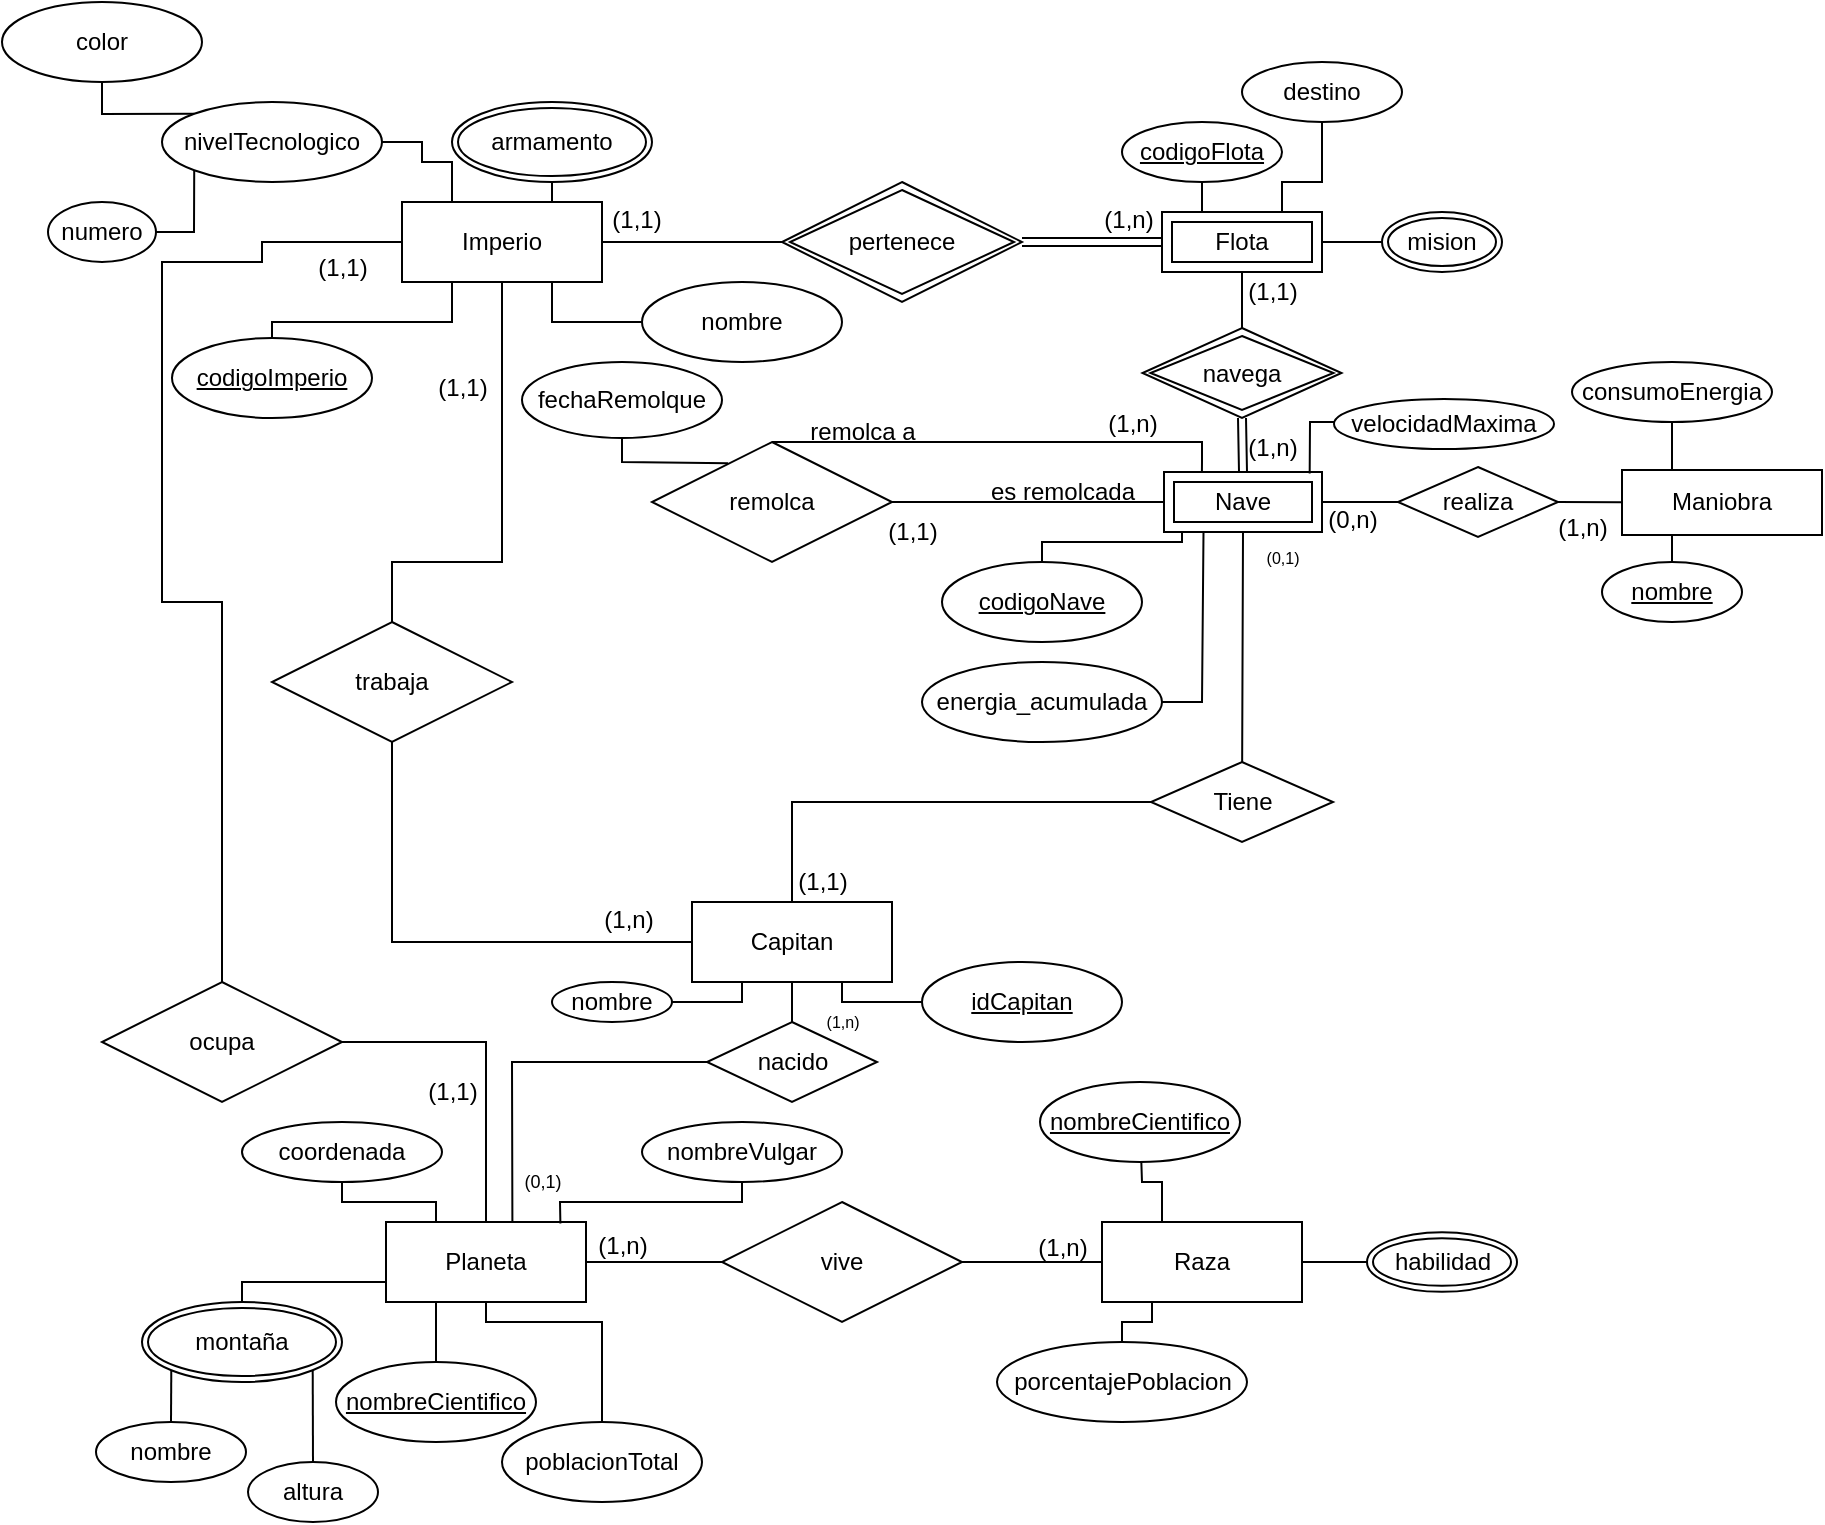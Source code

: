 <mxfile version="24.1.0" type="github">
  <diagram id="R2lEEEUBdFMjLlhIrx00" name="Page-1">
    <mxGraphModel dx="1648" dy="409" grid="1" gridSize="10" guides="1" tooltips="1" connect="1" arrows="1" fold="1" page="1" pageScale="1" pageWidth="850" pageHeight="1100" math="0" shadow="0" extFonts="Permanent Marker^https://fonts.googleapis.com/css?family=Permanent+Marker">
      <root>
        <mxCell id="0" />
        <mxCell id="1" parent="0" />
        <mxCell id="gi4ZsK4OsF2OfESMto85-1" value="Imperio" style="whiteSpace=wrap;html=1;align=center;" parent="1" vertex="1">
          <mxGeometry x="90" y="180" width="100" height="40" as="geometry" />
        </mxCell>
        <mxCell id="gi4ZsK4OsF2OfESMto85-2" value="" style="endArrow=none;html=1;rounded=0;exitX=0.25;exitY=1;exitDx=0;exitDy=0;entryX=0.5;entryY=0;entryDx=0;entryDy=0;" parent="1" source="gi4ZsK4OsF2OfESMto85-1" target="gi4ZsK4OsF2OfESMto85-3" edge="1">
          <mxGeometry relative="1" as="geometry">
            <mxPoint x="170" y="310" as="sourcePoint" />
            <mxPoint x="115" y="270" as="targetPoint" />
            <Array as="points">
              <mxPoint x="115" y="240" />
              <mxPoint x="70" y="240" />
              <mxPoint x="25" y="240" />
            </Array>
          </mxGeometry>
        </mxCell>
        <mxCell id="gi4ZsK4OsF2OfESMto85-3" value="codigoImperio" style="ellipse;whiteSpace=wrap;html=1;align=center;fontStyle=4;" parent="1" vertex="1">
          <mxGeometry x="-25" y="248" width="100" height="40" as="geometry" />
        </mxCell>
        <mxCell id="gi4ZsK4OsF2OfESMto85-6" value="" style="endArrow=none;html=1;rounded=0;exitX=0.75;exitY=1;exitDx=0;exitDy=0;entryX=0;entryY=0.5;entryDx=0;entryDy=0;" parent="1" source="gi4ZsK4OsF2OfESMto85-1" target="gi4ZsK4OsF2OfESMto85-7" edge="1">
          <mxGeometry relative="1" as="geometry">
            <mxPoint x="170" y="310" as="sourcePoint" />
            <mxPoint x="180" y="310" as="targetPoint" />
            <Array as="points">
              <mxPoint x="165" y="240" />
              <mxPoint x="180" y="240" />
            </Array>
          </mxGeometry>
        </mxCell>
        <mxCell id="gi4ZsK4OsF2OfESMto85-7" value="nombre" style="ellipse;whiteSpace=wrap;html=1;align=center;" parent="1" vertex="1">
          <mxGeometry x="210" y="220" width="100" height="40" as="geometry" />
        </mxCell>
        <mxCell id="gi4ZsK4OsF2OfESMto85-8" value="" style="endArrow=none;html=1;rounded=0;exitX=0.75;exitY=0;exitDx=0;exitDy=0;" parent="1" source="gi4ZsK4OsF2OfESMto85-1" target="gi4ZsK4OsF2OfESMto85-10" edge="1">
          <mxGeometry relative="1" as="geometry">
            <mxPoint x="170" y="310" as="sourcePoint" />
            <mxPoint x="165" y="170" as="targetPoint" />
          </mxGeometry>
        </mxCell>
        <mxCell id="gi4ZsK4OsF2OfESMto85-10" value="armamento" style="ellipse;shape=doubleEllipse;margin=3;whiteSpace=wrap;html=1;align=center;" parent="1" vertex="1">
          <mxGeometry x="115" y="130" width="100" height="40" as="geometry" />
        </mxCell>
        <mxCell id="gi4ZsK4OsF2OfESMto85-11" value="" style="endArrow=none;html=1;rounded=0;exitX=0.25;exitY=0;exitDx=0;exitDy=0;" parent="1" source="gi4ZsK4OsF2OfESMto85-1" target="gi4ZsK4OsF2OfESMto85-12" edge="1">
          <mxGeometry relative="1" as="geometry">
            <mxPoint x="170" y="310" as="sourcePoint" />
            <mxPoint x="60" y="150" as="targetPoint" />
            <Array as="points">
              <mxPoint x="115" y="160" />
              <mxPoint x="100" y="160" />
              <mxPoint x="100" y="150" />
            </Array>
          </mxGeometry>
        </mxCell>
        <mxCell id="gi4ZsK4OsF2OfESMto85-12" value="nivelTecnologico" style="ellipse;whiteSpace=wrap;html=1;align=center;" parent="1" vertex="1">
          <mxGeometry x="-30" y="130" width="110" height="40" as="geometry" />
        </mxCell>
        <mxCell id="gi4ZsK4OsF2OfESMto85-13" value="" style="endArrow=none;html=1;rounded=0;exitX=0;exitY=0;exitDx=0;exitDy=0;" parent="1" source="gi4ZsK4OsF2OfESMto85-12" target="gi4ZsK4OsF2OfESMto85-14" edge="1">
          <mxGeometry relative="1" as="geometry">
            <mxPoint x="20" y="140" as="sourcePoint" />
            <mxPoint x="-40" y="110" as="targetPoint" />
            <Array as="points">
              <mxPoint x="-60" y="136" />
            </Array>
          </mxGeometry>
        </mxCell>
        <mxCell id="gi4ZsK4OsF2OfESMto85-14" value="color" style="ellipse;whiteSpace=wrap;html=1;align=center;" parent="1" vertex="1">
          <mxGeometry x="-110" y="80" width="100" height="40" as="geometry" />
        </mxCell>
        <mxCell id="gi4ZsK4OsF2OfESMto85-15" value="" style="endArrow=none;html=1;rounded=0;exitX=0;exitY=1;exitDx=0;exitDy=0;" parent="1" source="gi4ZsK4OsF2OfESMto85-12" target="gi4ZsK4OsF2OfESMto85-16" edge="1">
          <mxGeometry relative="1" as="geometry">
            <mxPoint y="140" as="sourcePoint" />
            <mxPoint x="-14" y="200" as="targetPoint" />
            <Array as="points">
              <mxPoint x="-14" y="195" />
            </Array>
          </mxGeometry>
        </mxCell>
        <mxCell id="gi4ZsK4OsF2OfESMto85-16" value="numero" style="ellipse;whiteSpace=wrap;html=1;align=center;" parent="1" vertex="1">
          <mxGeometry x="-87" y="180" width="54" height="30" as="geometry" />
        </mxCell>
        <mxCell id="gi4ZsK4OsF2OfESMto85-17" value="" style="endArrow=none;html=1;rounded=0;exitX=1;exitY=0.5;exitDx=0;exitDy=0;" parent="1" source="gi4ZsK4OsF2OfESMto85-1" target="gi4ZsK4OsF2OfESMto85-18" edge="1">
          <mxGeometry relative="1" as="geometry">
            <mxPoint x="240" y="140" as="sourcePoint" />
            <mxPoint x="340" y="200" as="targetPoint" />
          </mxGeometry>
        </mxCell>
        <mxCell id="gi4ZsK4OsF2OfESMto85-18" value="pertenece" style="shape=rhombus;double=1;perimeter=rhombusPerimeter;whiteSpace=wrap;html=1;align=center;" parent="1" vertex="1">
          <mxGeometry x="280" y="170" width="120" height="60" as="geometry" />
        </mxCell>
        <mxCell id="gi4ZsK4OsF2OfESMto85-19" value="" style="shape=link;html=1;rounded=0;exitX=1;exitY=0.5;exitDx=0;exitDy=0;" parent="1" source="gi4ZsK4OsF2OfESMto85-18" target="gi4ZsK4OsF2OfESMto85-22" edge="1">
          <mxGeometry relative="1" as="geometry">
            <mxPoint x="280" y="210" as="sourcePoint" />
            <mxPoint x="430" y="200" as="targetPoint" />
          </mxGeometry>
        </mxCell>
        <mxCell id="gi4ZsK4OsF2OfESMto85-22" value="Flota" style="shape=ext;margin=3;double=1;whiteSpace=wrap;html=1;align=center;" parent="1" vertex="1">
          <mxGeometry x="470" y="185" width="80" height="30" as="geometry" />
        </mxCell>
        <mxCell id="gi4ZsK4OsF2OfESMto85-23" value="(1,1)" style="text;html=1;align=center;verticalAlign=middle;resizable=0;points=[];autosize=1;strokeColor=none;fillColor=none;" parent="1" vertex="1">
          <mxGeometry x="182" y="174" width="50" height="30" as="geometry" />
        </mxCell>
        <mxCell id="gi4ZsK4OsF2OfESMto85-25" value="(1,n)" style="text;html=1;align=center;verticalAlign=middle;resizable=0;points=[];autosize=1;strokeColor=none;fillColor=none;" parent="1" vertex="1">
          <mxGeometry x="428" y="174" width="50" height="30" as="geometry" />
        </mxCell>
        <mxCell id="gi4ZsK4OsF2OfESMto85-26" value="" style="endArrow=none;html=1;rounded=0;exitX=0.25;exitY=0;exitDx=0;exitDy=0;" parent="1" source="gi4ZsK4OsF2OfESMto85-22" target="gi4ZsK4OsF2OfESMto85-27" edge="1">
          <mxGeometry relative="1" as="geometry">
            <mxPoint x="410" y="210" as="sourcePoint" />
            <mxPoint x="490" y="150" as="targetPoint" />
          </mxGeometry>
        </mxCell>
        <mxCell id="gi4ZsK4OsF2OfESMto85-27" value="codigoFlota" style="ellipse;whiteSpace=wrap;html=1;align=center;fontStyle=4;" parent="1" vertex="1">
          <mxGeometry x="450" y="140" width="80" height="30" as="geometry" />
        </mxCell>
        <mxCell id="gi4ZsK4OsF2OfESMto85-28" value="" style="endArrow=none;html=1;rounded=0;exitX=0.75;exitY=0;exitDx=0;exitDy=0;" parent="1" source="gi4ZsK4OsF2OfESMto85-22" target="gi4ZsK4OsF2OfESMto85-29" edge="1">
          <mxGeometry relative="1" as="geometry">
            <mxPoint x="400" y="210" as="sourcePoint" />
            <mxPoint x="550" y="130" as="targetPoint" />
            <Array as="points">
              <mxPoint x="530" y="170" />
              <mxPoint x="550" y="170" />
            </Array>
          </mxGeometry>
        </mxCell>
        <mxCell id="gi4ZsK4OsF2OfESMto85-29" value="destino" style="ellipse;whiteSpace=wrap;html=1;align=center;" parent="1" vertex="1">
          <mxGeometry x="510" y="110" width="80" height="30" as="geometry" />
        </mxCell>
        <mxCell id="gi4ZsK4OsF2OfESMto85-30" value="" style="endArrow=none;html=1;rounded=0;exitX=1;exitY=0.5;exitDx=0;exitDy=0;" parent="1" source="gi4ZsK4OsF2OfESMto85-22" target="gi4ZsK4OsF2OfESMto85-31" edge="1">
          <mxGeometry relative="1" as="geometry">
            <mxPoint x="400" y="210" as="sourcePoint" />
            <mxPoint x="590" y="200" as="targetPoint" />
          </mxGeometry>
        </mxCell>
        <mxCell id="gi4ZsK4OsF2OfESMto85-31" value="mision" style="ellipse;shape=doubleEllipse;margin=3;whiteSpace=wrap;html=1;align=center;" parent="1" vertex="1">
          <mxGeometry x="580" y="185" width="60" height="30" as="geometry" />
        </mxCell>
        <mxCell id="gi4ZsK4OsF2OfESMto85-36" value="Nave" style="shape=ext;margin=3;double=1;whiteSpace=wrap;html=1;align=center;" parent="1" vertex="1">
          <mxGeometry x="471" y="315" width="79" height="30" as="geometry" />
        </mxCell>
        <mxCell id="gi4ZsK4OsF2OfESMto85-37" value="" style="endArrow=none;html=1;rounded=0;entryX=0.114;entryY=1.014;entryDx=0;entryDy=0;exitX=0.5;exitY=0;exitDx=0;exitDy=0;entryPerimeter=0;" parent="1" source="gi4ZsK4OsF2OfESMto85-38" target="gi4ZsK4OsF2OfESMto85-36" edge="1">
          <mxGeometry relative="1" as="geometry">
            <mxPoint x="430" y="370" as="sourcePoint" />
            <mxPoint x="505" y="380" as="targetPoint" />
            <Array as="points">
              <mxPoint x="410" y="350" />
              <mxPoint x="480" y="350" />
            </Array>
          </mxGeometry>
        </mxCell>
        <mxCell id="gi4ZsK4OsF2OfESMto85-38" value="codigoNave" style="ellipse;whiteSpace=wrap;html=1;align=center;fontStyle=4;" parent="1" vertex="1">
          <mxGeometry x="360" y="360" width="100" height="40" as="geometry" />
        </mxCell>
        <mxCell id="gi4ZsK4OsF2OfESMto85-40" value="" style="endArrow=none;html=1;rounded=0;exitX=0.5;exitY=1;exitDx=0;exitDy=0;entryX=0.5;entryY=0;entryDx=0;entryDy=0;" parent="1" source="gi4ZsK4OsF2OfESMto85-22" target="gi4ZsK4OsF2OfESMto85-48" edge="1">
          <mxGeometry relative="1" as="geometry">
            <mxPoint x="420" y="240" as="sourcePoint" />
            <mxPoint x="510" y="240" as="targetPoint" />
          </mxGeometry>
        </mxCell>
        <mxCell id="gi4ZsK4OsF2OfESMto85-45" value="" style="endArrow=none;html=1;rounded=0;exitX=0.922;exitY=0.024;exitDx=0;exitDy=0;exitPerimeter=0;" parent="1" source="gi4ZsK4OsF2OfESMto85-36" target="gi4ZsK4OsF2OfESMto85-46" edge="1">
          <mxGeometry relative="1" as="geometry">
            <mxPoint x="430" y="240" as="sourcePoint" />
            <mxPoint x="600" y="323" as="targetPoint" />
            <Array as="points">
              <mxPoint x="544" y="290" />
              <mxPoint x="620" y="290" />
            </Array>
          </mxGeometry>
        </mxCell>
        <mxCell id="gi4ZsK4OsF2OfESMto85-46" value="velocidadMaxima" style="ellipse;whiteSpace=wrap;html=1;align=center;" parent="1" vertex="1">
          <mxGeometry x="556" y="278.5" width="110" height="25" as="geometry" />
        </mxCell>
        <mxCell id="gi4ZsK4OsF2OfESMto85-48" value="navega" style="shape=rhombus;double=1;perimeter=rhombusPerimeter;whiteSpace=wrap;html=1;align=center;" parent="1" vertex="1">
          <mxGeometry x="460.25" y="243" width="99.5" height="45" as="geometry" />
        </mxCell>
        <mxCell id="gi4ZsK4OsF2OfESMto85-50" value="" style="shape=link;html=1;rounded=0;exitX=0.5;exitY=1;exitDx=0;exitDy=0;entryX=0.5;entryY=0;entryDx=0;entryDy=0;" parent="1" source="gi4ZsK4OsF2OfESMto85-48" target="gi4ZsK4OsF2OfESMto85-36" edge="1">
          <mxGeometry relative="1" as="geometry">
            <mxPoint x="340" y="220" as="sourcePoint" />
            <mxPoint x="500" y="220" as="targetPoint" />
          </mxGeometry>
        </mxCell>
        <mxCell id="gi4ZsK4OsF2OfESMto85-52" value="(1,1)" style="text;html=1;align=center;verticalAlign=middle;resizable=0;points=[];autosize=1;strokeColor=none;fillColor=none;" parent="1" vertex="1">
          <mxGeometry x="500" y="210" width="50" height="30" as="geometry" />
        </mxCell>
        <mxCell id="gi4ZsK4OsF2OfESMto85-53" value="(1,n)" style="text;html=1;align=center;verticalAlign=middle;resizable=0;points=[];autosize=1;strokeColor=none;fillColor=none;" parent="1" vertex="1">
          <mxGeometry x="500" y="288" width="50" height="30" as="geometry" />
        </mxCell>
        <mxCell id="gi4ZsK4OsF2OfESMto85-54" value="" style="endArrow=none;html=1;rounded=0;entryX=0.25;entryY=1;entryDx=0;entryDy=0;exitX=1;exitY=0.5;exitDx=0;exitDy=0;" parent="1" source="gi4ZsK4OsF2OfESMto85-55" target="gi4ZsK4OsF2OfESMto85-36" edge="1">
          <mxGeometry relative="1" as="geometry">
            <mxPoint x="430" y="440" as="sourcePoint" />
            <mxPoint x="500" y="420" as="targetPoint" />
            <Array as="points">
              <mxPoint x="490" y="430" />
            </Array>
          </mxGeometry>
        </mxCell>
        <mxCell id="gi4ZsK4OsF2OfESMto85-55" value="energia_acumulada" style="ellipse;whiteSpace=wrap;html=1;align=center;" parent="1" vertex="1">
          <mxGeometry x="350" y="410" width="120" height="40" as="geometry" />
        </mxCell>
        <mxCell id="gi4ZsK4OsF2OfESMto85-58" value="" style="endArrow=none;html=1;rounded=0;exitX=0.5;exitY=1;exitDx=0;exitDy=0;entryX=1;entryY=0.5;entryDx=0;entryDy=0;" parent="1" source="gi4ZsK4OsF2OfESMto85-36" target="gi4ZsK4OsF2OfESMto85-59" edge="1">
          <mxGeometry relative="1" as="geometry">
            <mxPoint x="340" y="420" as="sourcePoint" />
            <mxPoint x="511" y="490" as="targetPoint" />
            <Array as="points">
              <mxPoint x="510" y="480" />
            </Array>
          </mxGeometry>
        </mxCell>
        <mxCell id="gi4ZsK4OsF2OfESMto85-59" value="Tiene" style="shape=rhombus;perimeter=rhombusPerimeter;whiteSpace=wrap;html=1;align=center;" parent="1" vertex="1">
          <mxGeometry x="464.5" y="460" width="91" height="40" as="geometry" />
        </mxCell>
        <mxCell id="gi4ZsK4OsF2OfESMto85-60" value="(0,1)" style="text;html=1;align=center;verticalAlign=middle;resizable=0;points=[];autosize=1;strokeColor=none;fillColor=none;fontSize=8;" parent="1" vertex="1">
          <mxGeometry x="510" y="347.5" width="40" height="20" as="geometry" />
        </mxCell>
        <mxCell id="gi4ZsK4OsF2OfESMto85-61" value="" style="endArrow=none;html=1;rounded=0;exitX=0;exitY=0.5;exitDx=0;exitDy=0;" parent="1" source="gi4ZsK4OsF2OfESMto85-59" target="gi4ZsK4OsF2OfESMto85-62" edge="1">
          <mxGeometry relative="1" as="geometry">
            <mxPoint x="165" y="400" as="sourcePoint" />
            <mxPoint x="285" y="520" as="targetPoint" />
            <Array as="points">
              <mxPoint x="285" y="480" />
            </Array>
          </mxGeometry>
        </mxCell>
        <mxCell id="gi4ZsK4OsF2OfESMto85-62" value="Capitan" style="whiteSpace=wrap;html=1;align=center;" parent="1" vertex="1">
          <mxGeometry x="235" y="530" width="100" height="40" as="geometry" />
        </mxCell>
        <mxCell id="gi4ZsK4OsF2OfESMto85-63" value="(1,1)" style="text;html=1;align=center;verticalAlign=middle;resizable=0;points=[];autosize=1;strokeColor=none;fillColor=none;" parent="1" vertex="1">
          <mxGeometry x="275" y="505" width="50" height="30" as="geometry" />
        </mxCell>
        <mxCell id="gi4ZsK4OsF2OfESMto85-64" value="" style="endArrow=none;html=1;rounded=0;exitX=0.25;exitY=1;exitDx=0;exitDy=0;" parent="1" source="gi4ZsK4OsF2OfESMto85-62" target="gi4ZsK4OsF2OfESMto85-65" edge="1">
          <mxGeometry relative="1" as="geometry">
            <mxPoint x="175" y="620" as="sourcePoint" />
            <mxPoint x="215" y="580" as="targetPoint" />
            <Array as="points">
              <mxPoint x="260" y="580" />
            </Array>
          </mxGeometry>
        </mxCell>
        <mxCell id="gi4ZsK4OsF2OfESMto85-65" value="nombre" style="ellipse;whiteSpace=wrap;html=1;align=center;" parent="1" vertex="1">
          <mxGeometry x="165" y="570" width="60" height="20" as="geometry" />
        </mxCell>
        <mxCell id="gi4ZsK4OsF2OfESMto85-66" value="" style="endArrow=none;html=1;rounded=0;exitX=0.5;exitY=1;exitDx=0;exitDy=0;" parent="1" source="gi4ZsK4OsF2OfESMto85-1" target="gi4ZsK4OsF2OfESMto85-67" edge="1">
          <mxGeometry relative="1" as="geometry">
            <mxPoint x="110" y="300" as="sourcePoint" />
            <mxPoint x="140" y="340" as="targetPoint" />
            <Array as="points">
              <mxPoint x="140" y="360" />
              <mxPoint x="130" y="360" />
              <mxPoint x="85" y="360" />
            </Array>
          </mxGeometry>
        </mxCell>
        <mxCell id="gi4ZsK4OsF2OfESMto85-67" value="trabaja" style="shape=rhombus;perimeter=rhombusPerimeter;whiteSpace=wrap;html=1;align=center;" parent="1" vertex="1">
          <mxGeometry x="25" y="390" width="120" height="60" as="geometry" />
        </mxCell>
        <mxCell id="gi4ZsK4OsF2OfESMto85-68" value="" style="endArrow=none;html=1;rounded=0;exitX=0.5;exitY=1;exitDx=0;exitDy=0;entryX=0;entryY=0.5;entryDx=0;entryDy=0;" parent="1" source="gi4ZsK4OsF2OfESMto85-67" target="gi4ZsK4OsF2OfESMto85-62" edge="1">
          <mxGeometry relative="1" as="geometry">
            <mxPoint x="165" y="460" as="sourcePoint" />
            <mxPoint x="325" y="460" as="targetPoint" />
            <Array as="points">
              <mxPoint x="85" y="550" />
            </Array>
          </mxGeometry>
        </mxCell>
        <mxCell id="gi4ZsK4OsF2OfESMto85-69" value="(1,1)" style="text;html=1;align=center;verticalAlign=middle;resizable=0;points=[];autosize=1;strokeColor=none;fillColor=none;" parent="1" vertex="1">
          <mxGeometry x="95" y="258" width="50" height="30" as="geometry" />
        </mxCell>
        <mxCell id="gi4ZsK4OsF2OfESMto85-70" value="(1,n)" style="text;html=1;align=center;verticalAlign=middle;resizable=0;points=[];autosize=1;strokeColor=none;fillColor=none;" parent="1" vertex="1">
          <mxGeometry x="178" y="524" width="50" height="30" as="geometry" />
        </mxCell>
        <mxCell id="gi4ZsK4OsF2OfESMto85-71" value="" style="endArrow=none;html=1;rounded=0;exitX=0.75;exitY=1;exitDx=0;exitDy=0;entryX=0;entryY=0.5;entryDx=0;entryDy=0;" parent="1" source="gi4ZsK4OsF2OfESMto85-62" target="gi4ZsK4OsF2OfESMto85-72" edge="1">
          <mxGeometry relative="1" as="geometry">
            <mxPoint x="355" y="554" as="sourcePoint" />
            <mxPoint x="385" y="614" as="targetPoint" />
            <Array as="points">
              <mxPoint x="310" y="580" />
            </Array>
          </mxGeometry>
        </mxCell>
        <mxCell id="gi4ZsK4OsF2OfESMto85-72" value="idCapitan" style="ellipse;whiteSpace=wrap;html=1;align=center;fontStyle=4" parent="1" vertex="1">
          <mxGeometry x="350" y="560" width="100" height="40" as="geometry" />
        </mxCell>
        <mxCell id="gi4ZsK4OsF2OfESMto85-73" value="" style="endArrow=none;html=1;rounded=0;entryX=0;entryY=0.5;entryDx=0;entryDy=0;exitX=1;exitY=0.5;exitDx=0;exitDy=0;" parent="1" source="gi4ZsK4OsF2OfESMto85-74" target="gi4ZsK4OsF2OfESMto85-36" edge="1">
          <mxGeometry relative="1" as="geometry">
            <mxPoint x="330" y="330" as="sourcePoint" />
            <mxPoint x="440" y="340" as="targetPoint" />
          </mxGeometry>
        </mxCell>
        <mxCell id="gi4ZsK4OsF2OfESMto85-74" value="remolca" style="shape=rhombus;perimeter=rhombusPerimeter;whiteSpace=wrap;html=1;align=center;" parent="1" vertex="1">
          <mxGeometry x="215" y="300" width="120" height="60" as="geometry" />
        </mxCell>
        <mxCell id="gi4ZsK4OsF2OfESMto85-75" value="es remolcada" style="text;html=1;align=center;verticalAlign=middle;resizable=0;points=[];autosize=1;strokeColor=none;fillColor=none;" parent="1" vertex="1">
          <mxGeometry x="370" y="310" width="100" height="30" as="geometry" />
        </mxCell>
        <mxCell id="gi4ZsK4OsF2OfESMto85-76" value="" style="endArrow=none;html=1;rounded=0;entryX=0.24;entryY=-0.005;entryDx=0;entryDy=0;entryPerimeter=0;exitX=0.5;exitY=0;exitDx=0;exitDy=0;" parent="1" source="gi4ZsK4OsF2OfESMto85-74" target="gi4ZsK4OsF2OfESMto85-36" edge="1">
          <mxGeometry relative="1" as="geometry">
            <mxPoint x="320" y="300" as="sourcePoint" />
            <mxPoint x="450" y="300" as="targetPoint" />
            <Array as="points">
              <mxPoint x="490" y="300" />
              <mxPoint x="490" y="310" />
            </Array>
          </mxGeometry>
        </mxCell>
        <mxCell id="gi4ZsK4OsF2OfESMto85-77" value="remolca a" style="text;html=1;align=center;verticalAlign=middle;resizable=0;points=[];autosize=1;strokeColor=none;fillColor=none;" parent="1" vertex="1">
          <mxGeometry x="280" y="280" width="80" height="30" as="geometry" />
        </mxCell>
        <mxCell id="gi4ZsK4OsF2OfESMto85-78" value="(1,1)" style="text;html=1;align=center;verticalAlign=middle;resizable=0;points=[];autosize=1;strokeColor=none;fillColor=none;" parent="1" vertex="1">
          <mxGeometry x="320" y="330" width="50" height="30" as="geometry" />
        </mxCell>
        <mxCell id="gi4ZsK4OsF2OfESMto85-79" value="(1,n)" style="text;html=1;align=center;verticalAlign=middle;resizable=0;points=[];autosize=1;strokeColor=none;fillColor=none;" parent="1" vertex="1">
          <mxGeometry x="430" y="276" width="50" height="30" as="geometry" />
        </mxCell>
        <mxCell id="gi4ZsK4OsF2OfESMto85-80" value="" style="endArrow=none;html=1;rounded=0;entryX=0.317;entryY=0.177;entryDx=0;entryDy=0;exitX=0.5;exitY=1;exitDx=0;exitDy=0;entryPerimeter=0;" parent="1" source="gi4ZsK4OsF2OfESMto85-81" target="gi4ZsK4OsF2OfESMto85-74" edge="1">
          <mxGeometry relative="1" as="geometry">
            <mxPoint x="220" y="290" as="sourcePoint" />
            <mxPoint x="350" y="240" as="targetPoint" />
            <Array as="points">
              <mxPoint x="200" y="310" />
            </Array>
          </mxGeometry>
        </mxCell>
        <mxCell id="gi4ZsK4OsF2OfESMto85-81" value="fechaRemolque" style="ellipse;whiteSpace=wrap;html=1;align=center;" parent="1" vertex="1">
          <mxGeometry x="150" y="260" width="100" height="38" as="geometry" />
        </mxCell>
        <mxCell id="gi4ZsK4OsF2OfESMto85-84" value="" style="endArrow=none;html=1;rounded=0;exitX=1;exitY=0.5;exitDx=0;exitDy=0;entryX=0;entryY=0.5;entryDx=0;entryDy=0;" parent="1" source="gi4ZsK4OsF2OfESMto85-36" target="gi4ZsK4OsF2OfESMto85-90" edge="1">
          <mxGeometry relative="1" as="geometry">
            <mxPoint x="460" y="310" as="sourcePoint" />
            <mxPoint x="590.0" y="330" as="targetPoint" />
          </mxGeometry>
        </mxCell>
        <mxCell id="gi4ZsK4OsF2OfESMto85-90" value="realiza" style="shape=rhombus;perimeter=rhombusPerimeter;whiteSpace=wrap;html=1;align=center;" parent="1" vertex="1">
          <mxGeometry x="588" y="312.5" width="80" height="35" as="geometry" />
        </mxCell>
        <mxCell id="gi4ZsK4OsF2OfESMto85-91" value="" style="endArrow=none;html=1;rounded=0;exitX=1;exitY=0.5;exitDx=0;exitDy=0;" parent="1" source="gi4ZsK4OsF2OfESMto85-90" target="gi4ZsK4OsF2OfESMto85-92" edge="1">
          <mxGeometry relative="1" as="geometry">
            <mxPoint x="680" y="370" as="sourcePoint" />
            <mxPoint x="750" y="330" as="targetPoint" />
          </mxGeometry>
        </mxCell>
        <mxCell id="gi4ZsK4OsF2OfESMto85-92" value="Maniobra" style="whiteSpace=wrap;html=1;align=center;" parent="1" vertex="1">
          <mxGeometry x="700" y="314" width="100" height="32.5" as="geometry" />
        </mxCell>
        <mxCell id="gi4ZsK4OsF2OfESMto85-93" value="" style="endArrow=none;html=1;rounded=0;exitX=0.25;exitY=1;exitDx=0;exitDy=0;" parent="1" source="gi4ZsK4OsF2OfESMto85-92" target="gi4ZsK4OsF2OfESMto85-94" edge="1">
          <mxGeometry relative="1" as="geometry">
            <mxPoint x="580" y="370" as="sourcePoint" />
            <mxPoint x="725" y="370" as="targetPoint" />
          </mxGeometry>
        </mxCell>
        <mxCell id="gi4ZsK4OsF2OfESMto85-94" value="nombre" style="ellipse;whiteSpace=wrap;html=1;align=center;fontStyle=4;" parent="1" vertex="1">
          <mxGeometry x="690" y="360" width="70" height="30" as="geometry" />
        </mxCell>
        <mxCell id="gi4ZsK4OsF2OfESMto85-95" value="" style="endArrow=none;html=1;rounded=0;exitX=0.25;exitY=0;exitDx=0;exitDy=0;" parent="1" source="gi4ZsK4OsF2OfESMto85-92" target="gi4ZsK4OsF2OfESMto85-97" edge="1">
          <mxGeometry relative="1" as="geometry">
            <mxPoint x="570" y="360" as="sourcePoint" />
            <mxPoint x="725" y="270" as="targetPoint" />
          </mxGeometry>
        </mxCell>
        <mxCell id="gi4ZsK4OsF2OfESMto85-97" value="consumoEnergia" style="ellipse;whiteSpace=wrap;html=1;align=center;" parent="1" vertex="1">
          <mxGeometry x="675" y="260" width="100" height="30" as="geometry" />
        </mxCell>
        <mxCell id="gi4ZsK4OsF2OfESMto85-98" value="(1,n)" style="text;html=1;align=center;verticalAlign=middle;resizable=0;points=[];autosize=1;strokeColor=none;fillColor=none;" parent="1" vertex="1">
          <mxGeometry x="655" y="328" width="50" height="30" as="geometry" />
        </mxCell>
        <mxCell id="gi4ZsK4OsF2OfESMto85-99" value="(0,n)" style="text;html=1;align=center;verticalAlign=middle;resizable=0;points=[];autosize=1;strokeColor=none;fillColor=none;" parent="1" vertex="1">
          <mxGeometry x="540" y="324" width="50" height="30" as="geometry" />
        </mxCell>
        <mxCell id="gi4ZsK4OsF2OfESMto85-100" value="Planeta" style="whiteSpace=wrap;html=1;align=center;" parent="1" vertex="1">
          <mxGeometry x="82" y="690" width="100" height="40" as="geometry" />
        </mxCell>
        <mxCell id="gi4ZsK4OsF2OfESMto85-102" value="" style="endArrow=none;html=1;rounded=0;exitX=0.25;exitY=1;exitDx=0;exitDy=0;" parent="1" source="gi4ZsK4OsF2OfESMto85-100" target="gi4ZsK4OsF2OfESMto85-103" edge="1">
          <mxGeometry relative="1" as="geometry">
            <mxPoint x="30" y="610" as="sourcePoint" />
            <mxPoint x="107" y="780" as="targetPoint" />
          </mxGeometry>
        </mxCell>
        <mxCell id="gi4ZsK4OsF2OfESMto85-103" value="nombreCientifico" style="ellipse;whiteSpace=wrap;html=1;align=center;fontStyle=4;" parent="1" vertex="1">
          <mxGeometry x="57" y="760" width="100" height="40" as="geometry" />
        </mxCell>
        <mxCell id="gi4ZsK4OsF2OfESMto85-104" value="" style="endArrow=none;html=1;rounded=0;exitX=0.5;exitY=1;exitDx=0;exitDy=0;" parent="1" source="gi4ZsK4OsF2OfESMto85-100" target="gi4ZsK4OsF2OfESMto85-105" edge="1">
          <mxGeometry relative="1" as="geometry">
            <mxPoint x="20" y="750" as="sourcePoint" />
            <mxPoint x="190" y="780" as="targetPoint" />
            <Array as="points">
              <mxPoint x="132" y="740" />
              <mxPoint x="190" y="740" />
            </Array>
          </mxGeometry>
        </mxCell>
        <mxCell id="gi4ZsK4OsF2OfESMto85-105" value="poblacionTotal" style="ellipse;whiteSpace=wrap;html=1;align=center;" parent="1" vertex="1">
          <mxGeometry x="140" y="790" width="100" height="40" as="geometry" />
        </mxCell>
        <mxCell id="gi4ZsK4OsF2OfESMto85-106" value="" style="endArrow=none;html=1;rounded=0;exitX=0.25;exitY=0;exitDx=0;exitDy=0;" parent="1" source="gi4ZsK4OsF2OfESMto85-100" target="gi4ZsK4OsF2OfESMto85-107" edge="1">
          <mxGeometry relative="1" as="geometry">
            <mxPoint x="20" y="750" as="sourcePoint" />
            <mxPoint x="107" y="650" as="targetPoint" />
            <Array as="points">
              <mxPoint x="107" y="680" />
              <mxPoint x="60" y="680" />
            </Array>
          </mxGeometry>
        </mxCell>
        <mxCell id="gi4ZsK4OsF2OfESMto85-107" value="coordenada" style="ellipse;whiteSpace=wrap;html=1;align=center;" parent="1" vertex="1">
          <mxGeometry x="10" y="640" width="100" height="30" as="geometry" />
        </mxCell>
        <mxCell id="gi4ZsK4OsF2OfESMto85-108" value="" style="endArrow=none;html=1;rounded=0;exitX=0.872;exitY=0.018;exitDx=0;exitDy=0;exitPerimeter=0;" parent="1" source="gi4ZsK4OsF2OfESMto85-100" target="gi4ZsK4OsF2OfESMto85-109" edge="1">
          <mxGeometry relative="1" as="geometry">
            <mxPoint x="20" y="750" as="sourcePoint" />
            <mxPoint x="180" y="650" as="targetPoint" />
            <Array as="points">
              <mxPoint x="169" y="680" />
              <mxPoint x="260" y="680" />
            </Array>
          </mxGeometry>
        </mxCell>
        <mxCell id="gi4ZsK4OsF2OfESMto85-109" value="nombreVulgar" style="ellipse;whiteSpace=wrap;html=1;align=center;" parent="1" vertex="1">
          <mxGeometry x="210" y="640" width="100" height="30" as="geometry" />
        </mxCell>
        <mxCell id="gi4ZsK4OsF2OfESMto85-110" value="montaña" style="ellipse;shape=doubleEllipse;margin=3;whiteSpace=wrap;html=1;align=center;" parent="1" vertex="1">
          <mxGeometry x="-40" y="730" width="100" height="40" as="geometry" />
        </mxCell>
        <mxCell id="gi4ZsK4OsF2OfESMto85-111" value="" style="endArrow=none;html=1;rounded=0;exitX=0.5;exitY=0;exitDx=0;exitDy=0;entryX=0;entryY=0.75;entryDx=0;entryDy=0;" parent="1" source="gi4ZsK4OsF2OfESMto85-110" target="gi4ZsK4OsF2OfESMto85-100" edge="1">
          <mxGeometry relative="1" as="geometry">
            <mxPoint x="20" y="750" as="sourcePoint" />
            <mxPoint x="180" y="750" as="targetPoint" />
            <Array as="points">
              <mxPoint x="10" y="720" />
            </Array>
          </mxGeometry>
        </mxCell>
        <mxCell id="gi4ZsK4OsF2OfESMto85-112" value="" style="endArrow=none;html=1;rounded=0;exitX=0;exitY=1;exitDx=0;exitDy=0;" parent="1" source="gi4ZsK4OsF2OfESMto85-110" target="gi4ZsK4OsF2OfESMto85-113" edge="1">
          <mxGeometry relative="1" as="geometry">
            <mxPoint x="20" y="750" as="sourcePoint" />
            <mxPoint x="-25" y="800" as="targetPoint" />
          </mxGeometry>
        </mxCell>
        <mxCell id="gi4ZsK4OsF2OfESMto85-113" value="nombre" style="ellipse;whiteSpace=wrap;html=1;align=center;" parent="1" vertex="1">
          <mxGeometry x="-63" y="790" width="75" height="30" as="geometry" />
        </mxCell>
        <mxCell id="gi4ZsK4OsF2OfESMto85-114" value="" style="endArrow=none;html=1;rounded=0;exitX=1;exitY=1;exitDx=0;exitDy=0;" parent="1" source="gi4ZsK4OsF2OfESMto85-110" target="gi4ZsK4OsF2OfESMto85-115" edge="1">
          <mxGeometry relative="1" as="geometry">
            <mxPoint x="20" y="750" as="sourcePoint" />
            <mxPoint x="45" y="830" as="targetPoint" />
          </mxGeometry>
        </mxCell>
        <mxCell id="gi4ZsK4OsF2OfESMto85-115" value="altura" style="ellipse;whiteSpace=wrap;html=1;align=center;" parent="1" vertex="1">
          <mxGeometry x="13" y="810" width="65" height="30" as="geometry" />
        </mxCell>
        <mxCell id="gi4ZsK4OsF2OfESMto85-118" value="" style="endArrow=none;html=1;rounded=0;exitX=0;exitY=0.5;exitDx=0;exitDy=0;" parent="1" source="gi4ZsK4OsF2OfESMto85-1" target="gi4ZsK4OsF2OfESMto85-119" edge="1">
          <mxGeometry relative="1" as="geometry">
            <mxPoint x="20" y="290" as="sourcePoint" />
            <mxPoint x="-221.469" y="290" as="targetPoint" />
            <Array as="points">
              <mxPoint x="20" y="200" />
              <mxPoint x="20" y="210" />
              <mxPoint y="210" />
              <mxPoint x="-30" y="210" />
              <mxPoint x="-30" y="380" />
              <mxPoint y="380" />
            </Array>
          </mxGeometry>
        </mxCell>
        <mxCell id="gi4ZsK4OsF2OfESMto85-119" value="ocupa" style="shape=rhombus;perimeter=rhombusPerimeter;whiteSpace=wrap;html=1;align=center;" parent="1" vertex="1">
          <mxGeometry x="-59.999" y="570" width="120" height="60" as="geometry" />
        </mxCell>
        <mxCell id="gi4ZsK4OsF2OfESMto85-120" value="" style="endArrow=none;html=1;rounded=0;exitX=1;exitY=0.5;exitDx=0;exitDy=0;entryX=0.5;entryY=0;entryDx=0;entryDy=0;" parent="1" source="gi4ZsK4OsF2OfESMto85-119" target="gi4ZsK4OsF2OfESMto85-100" edge="1">
          <mxGeometry relative="1" as="geometry">
            <mxPoint x="-170" y="480" as="sourcePoint" />
            <mxPoint x="-10" y="480" as="targetPoint" />
            <Array as="points">
              <mxPoint x="132" y="600" />
            </Array>
          </mxGeometry>
        </mxCell>
        <mxCell id="gi4ZsK4OsF2OfESMto85-121" value="(1,1)" style="text;html=1;align=center;verticalAlign=middle;resizable=0;points=[];autosize=1;strokeColor=none;fillColor=none;" parent="1" vertex="1">
          <mxGeometry x="90" y="610" width="50" height="30" as="geometry" />
        </mxCell>
        <mxCell id="gi4ZsK4OsF2OfESMto85-122" value="(1,1)" style="text;html=1;align=center;verticalAlign=middle;resizable=0;points=[];autosize=1;strokeColor=none;fillColor=none;" parent="1" vertex="1">
          <mxGeometry x="35" y="198" width="50" height="30" as="geometry" />
        </mxCell>
        <mxCell id="gi4ZsK4OsF2OfESMto85-125" value="Raza" style="whiteSpace=wrap;html=1;align=center;" parent="1" vertex="1">
          <mxGeometry x="440" y="690" width="100" height="40" as="geometry" />
        </mxCell>
        <mxCell id="gi4ZsK4OsF2OfESMto85-126" value="" style="endArrow=none;html=1;rounded=0;" parent="1" target="gi4ZsK4OsF2OfESMto85-127" edge="1">
          <mxGeometry relative="1" as="geometry">
            <mxPoint x="470" y="690" as="sourcePoint" />
            <mxPoint x="515" y="650" as="targetPoint" />
            <Array as="points">
              <mxPoint x="470" y="670" />
              <mxPoint x="460" y="670" />
            </Array>
          </mxGeometry>
        </mxCell>
        <mxCell id="gi4ZsK4OsF2OfESMto85-127" value="nombreCientifico" style="ellipse;whiteSpace=wrap;html=1;align=center;fontStyle=4;" parent="1" vertex="1">
          <mxGeometry x="409.0" y="620" width="100" height="40" as="geometry" />
        </mxCell>
        <mxCell id="gi4ZsK4OsF2OfESMto85-130" value="" style="endArrow=none;html=1;rounded=0;exitX=1;exitY=0.5;exitDx=0;exitDy=0;" parent="1" source="gi4ZsK4OsF2OfESMto85-100" target="gi4ZsK4OsF2OfESMto85-131" edge="1">
          <mxGeometry relative="1" as="geometry">
            <mxPoint x="190" y="580" as="sourcePoint" />
            <mxPoint x="250" y="710" as="targetPoint" />
          </mxGeometry>
        </mxCell>
        <mxCell id="gi4ZsK4OsF2OfESMto85-131" value="vive" style="shape=rhombus;perimeter=rhombusPerimeter;whiteSpace=wrap;html=1;align=center;" parent="1" vertex="1">
          <mxGeometry x="250" y="680" width="120" height="60" as="geometry" />
        </mxCell>
        <mxCell id="gi4ZsK4OsF2OfESMto85-132" value="" style="endArrow=none;html=1;rounded=0;exitX=1;exitY=0.5;exitDx=0;exitDy=0;entryX=0;entryY=0.5;entryDx=0;entryDy=0;" parent="1" source="gi4ZsK4OsF2OfESMto85-131" target="gi4ZsK4OsF2OfESMto85-125" edge="1">
          <mxGeometry relative="1" as="geometry">
            <mxPoint x="410.0" y="710" as="sourcePoint" />
            <mxPoint x="415" y="580" as="targetPoint" />
          </mxGeometry>
        </mxCell>
        <mxCell id="gi4ZsK4OsF2OfESMto85-133" value="(1,n)" style="text;html=1;align=center;verticalAlign=middle;resizable=0;points=[];autosize=1;strokeColor=none;fillColor=none;" parent="1" vertex="1">
          <mxGeometry x="395" y="688" width="50" height="30" as="geometry" />
        </mxCell>
        <mxCell id="gi4ZsK4OsF2OfESMto85-134" value="(1,n)" style="text;html=1;align=center;verticalAlign=middle;resizable=0;points=[];autosize=1;strokeColor=none;fillColor=none;" parent="1" vertex="1">
          <mxGeometry x="175" y="687" width="50" height="30" as="geometry" />
        </mxCell>
        <mxCell id="gi4ZsK4OsF2OfESMto85-135" value="" style="endArrow=none;html=1;rounded=0;exitX=0.25;exitY=1;exitDx=0;exitDy=0;" parent="1" source="gi4ZsK4OsF2OfESMto85-125" target="gi4ZsK4OsF2OfESMto85-136" edge="1">
          <mxGeometry relative="1" as="geometry">
            <mxPoint x="380" y="640" as="sourcePoint" />
            <mxPoint x="465" y="760" as="targetPoint" />
            <Array as="points">
              <mxPoint x="465" y="740" />
              <mxPoint x="450" y="740" />
            </Array>
          </mxGeometry>
        </mxCell>
        <mxCell id="gi4ZsK4OsF2OfESMto85-136" value="porcentajePoblacion" style="ellipse;whiteSpace=wrap;html=1;align=center;" parent="1" vertex="1">
          <mxGeometry x="387.5" y="750" width="125" height="40" as="geometry" />
        </mxCell>
        <mxCell id="gi4ZsK4OsF2OfESMto85-137" value="" style="endArrow=none;html=1;rounded=0;exitX=1;exitY=0.5;exitDx=0;exitDy=0;" parent="1" source="gi4ZsK4OsF2OfESMto85-125" target="gi4ZsK4OsF2OfESMto85-138" edge="1">
          <mxGeometry relative="1" as="geometry">
            <mxPoint x="545" y="709.86" as="sourcePoint" />
            <mxPoint x="705" y="709.86" as="targetPoint" />
          </mxGeometry>
        </mxCell>
        <mxCell id="gi4ZsK4OsF2OfESMto85-138" value="habilidad" style="ellipse;shape=doubleEllipse;margin=3;whiteSpace=wrap;html=1;align=center;" parent="1" vertex="1">
          <mxGeometry x="572.5" y="695.07" width="75" height="29.86" as="geometry" />
        </mxCell>
        <mxCell id="iUXEeAhFdVgC99OL1xXg-1" value="" style="endArrow=none;html=1;rounded=0;exitX=0.5;exitY=1;exitDx=0;exitDy=0;" edge="1" parent="1" source="gi4ZsK4OsF2OfESMto85-62" target="iUXEeAhFdVgC99OL1xXg-2">
          <mxGeometry relative="1" as="geometry">
            <mxPoint x="200" y="630" as="sourcePoint" />
            <mxPoint x="285" y="640" as="targetPoint" />
          </mxGeometry>
        </mxCell>
        <mxCell id="iUXEeAhFdVgC99OL1xXg-2" value="nacido" style="shape=rhombus;perimeter=rhombusPerimeter;whiteSpace=wrap;html=1;align=center;" vertex="1" parent="1">
          <mxGeometry x="242.5" y="590" width="85" height="40" as="geometry" />
        </mxCell>
        <mxCell id="iUXEeAhFdVgC99OL1xXg-3" value="" style="endArrow=none;html=1;rounded=0;exitX=0;exitY=0.5;exitDx=0;exitDy=0;entryX=0.632;entryY=-0.005;entryDx=0;entryDy=0;entryPerimeter=0;" edge="1" parent="1" source="iUXEeAhFdVgC99OL1xXg-2" target="gi4ZsK4OsF2OfESMto85-100">
          <mxGeometry relative="1" as="geometry">
            <mxPoint x="240" y="610" as="sourcePoint" />
            <mxPoint x="360" y="700" as="targetPoint" />
            <Array as="points">
              <mxPoint x="145" y="610" />
            </Array>
          </mxGeometry>
        </mxCell>
        <mxCell id="iUXEeAhFdVgC99OL1xXg-4" value="(0,1)" style="text;html=1;align=center;verticalAlign=middle;resizable=0;points=[];autosize=1;strokeColor=none;fillColor=none;fontSize=9;" vertex="1" parent="1">
          <mxGeometry x="140" y="660" width="40" height="20" as="geometry" />
        </mxCell>
        <mxCell id="iUXEeAhFdVgC99OL1xXg-5" value="(1,n)" style="text;html=1;align=center;verticalAlign=middle;resizable=0;points=[];autosize=1;strokeColor=none;fillColor=none;fontSize=8;" vertex="1" parent="1">
          <mxGeometry x="290" y="580" width="40" height="20" as="geometry" />
        </mxCell>
      </root>
    </mxGraphModel>
  </diagram>
</mxfile>
